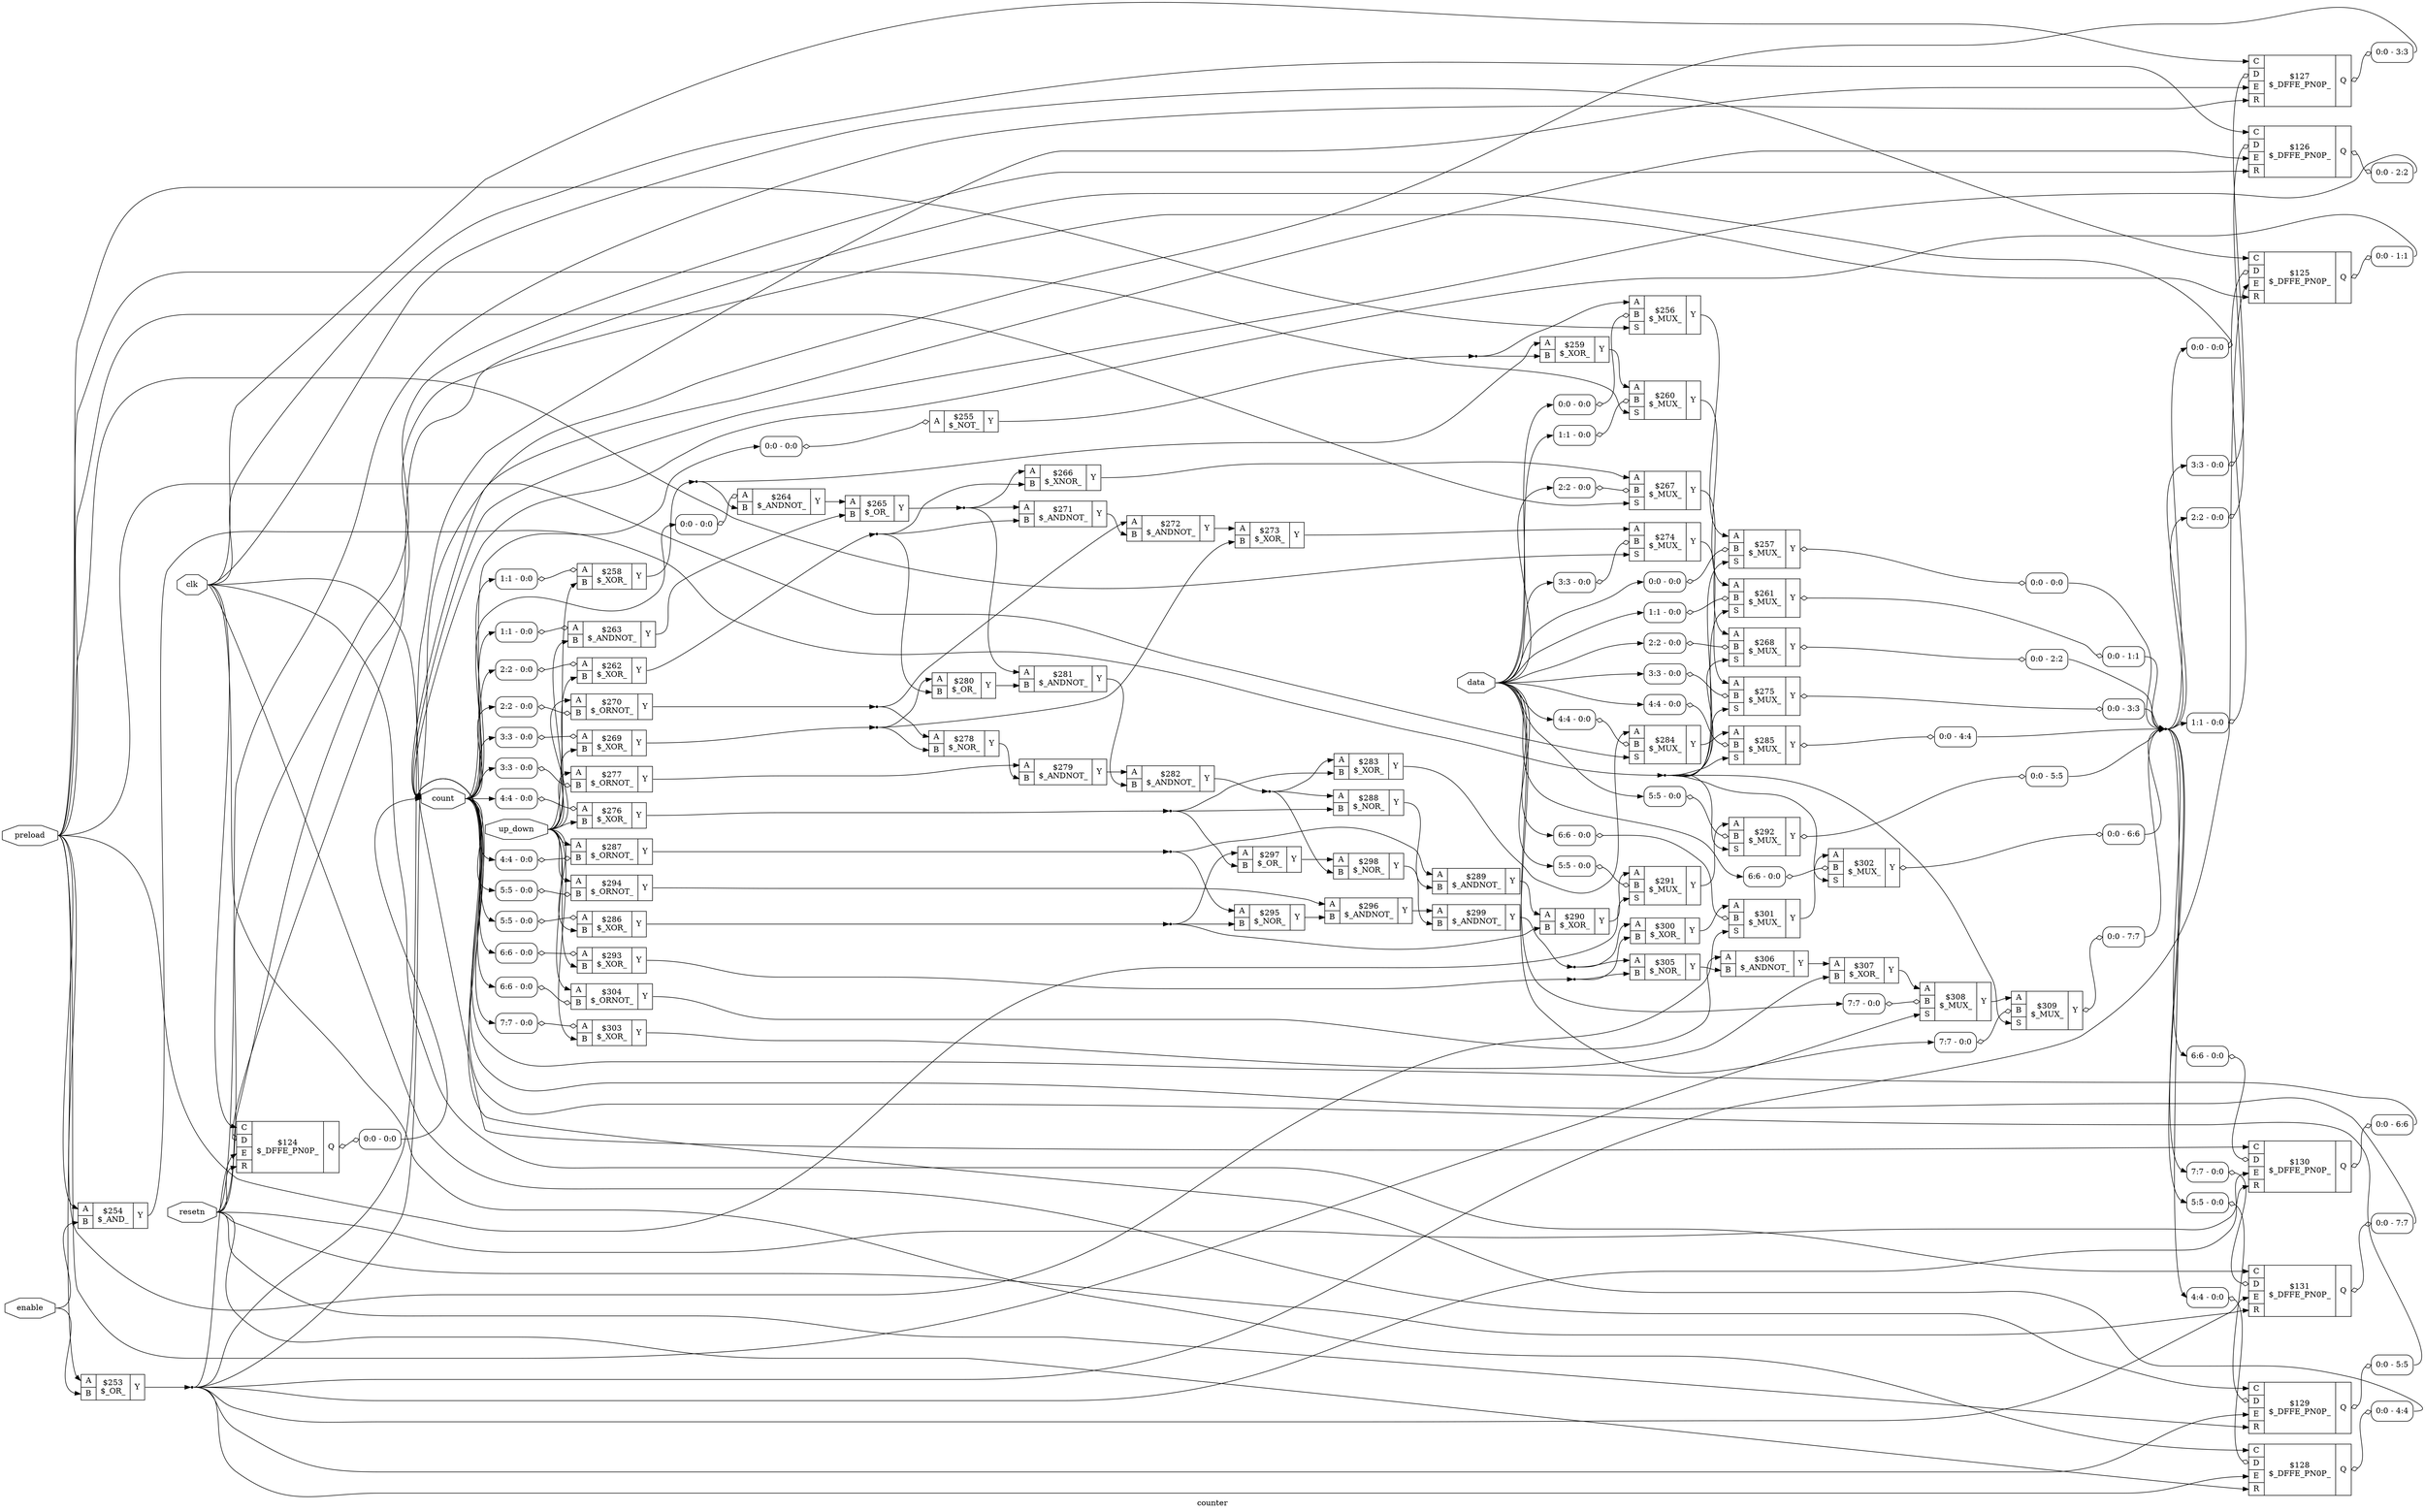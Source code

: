 digraph "counter" {
label="counter";
rankdir="LR";
remincross=true;
n51 [ shape=octagon, label="clk", color="black", fontcolor="black" ];
n52 [ shape=octagon, label="count", color="black", fontcolor="black" ];
n53 [ shape=octagon, label="data", color="black", fontcolor="black" ];
n54 [ shape=octagon, label="enable", color="black", fontcolor="black" ];
n55 [ shape=octagon, label="preload", color="black", fontcolor="black" ];
n56 [ shape=octagon, label="resetn", color="black", fontcolor="black" ];
n57 [ shape=octagon, label="up_down", color="black", fontcolor="black" ];
c61 [ shape=record, label="{{<p58> A|<p59> B}|$253\n$_OR_|{<p60> Y}}",  ];
c62 [ shape=record, label="{{<p58> A|<p59> B}|$254\n$_AND_|{<p60> Y}}",  ];
c63 [ shape=record, label="{{<p58> A}|$255\n$_NOT_|{<p60> Y}}",  ];
x0 [ shape=record, style=rounded, label="<s0> 0:0 - 0:0 ", color="black", fontcolor="black" ];
x0:e -> c63:p58:w [arrowhead=odiamond, arrowtail=odiamond, dir=both, color="black", fontcolor="black", label=""];
c65 [ shape=record, label="{{<p58> A|<p59> B|<p64> S}|$256\n$_MUX_|{<p60> Y}}",  ];
x1 [ shape=record, style=rounded, label="<s0> 0:0 - 0:0 ", color="black", fontcolor="black" ];
x1:e -> c65:p59:w [arrowhead=odiamond, arrowtail=odiamond, dir=both, color="black", fontcolor="black", label=""];
c66 [ shape=record, label="{{<p58> A|<p59> B|<p64> S}|$257\n$_MUX_|{<p60> Y}}",  ];
x2 [ shape=record, style=rounded, label="<s0> 0:0 - 0:0 ", color="black", fontcolor="black" ];
x2:e -> c66:p59:w [arrowhead=odiamond, arrowtail=odiamond, dir=both, color="black", fontcolor="black", label=""];
x3 [ shape=record, style=rounded, label="<s0> 0:0 - 0:0 ", color="black", fontcolor="black" ];
c66:p60:e -> x3:w [arrowhead=odiamond, arrowtail=odiamond, dir=both, color="black", fontcolor="black", label=""];
c67 [ shape=record, label="{{<p58> A|<p59> B}|$258\n$_XOR_|{<p60> Y}}",  ];
x4 [ shape=record, style=rounded, label="<s0> 1:1 - 0:0 ", color="black", fontcolor="black" ];
x4:e -> c67:p58:w [arrowhead=odiamond, arrowtail=odiamond, dir=both, color="black", fontcolor="black", label=""];
c68 [ shape=record, label="{{<p58> A|<p59> B}|$259\n$_XOR_|{<p60> Y}}",  ];
c69 [ shape=record, label="{{<p58> A|<p59> B|<p64> S}|$260\n$_MUX_|{<p60> Y}}",  ];
x5 [ shape=record, style=rounded, label="<s0> 1:1 - 0:0 ", color="black", fontcolor="black" ];
x5:e -> c69:p59:w [arrowhead=odiamond, arrowtail=odiamond, dir=both, color="black", fontcolor="black", label=""];
c70 [ shape=record, label="{{<p58> A|<p59> B|<p64> S}|$261\n$_MUX_|{<p60> Y}}",  ];
x6 [ shape=record, style=rounded, label="<s0> 1:1 - 0:0 ", color="black", fontcolor="black" ];
x6:e -> c70:p59:w [arrowhead=odiamond, arrowtail=odiamond, dir=both, color="black", fontcolor="black", label=""];
x7 [ shape=record, style=rounded, label="<s0> 0:0 - 1:1 ", color="black", fontcolor="black" ];
c70:p60:e -> x7:w [arrowhead=odiamond, arrowtail=odiamond, dir=both, color="black", fontcolor="black", label=""];
c71 [ shape=record, label="{{<p58> A|<p59> B}|$262\n$_XOR_|{<p60> Y}}",  ];
x8 [ shape=record, style=rounded, label="<s0> 2:2 - 0:0 ", color="black", fontcolor="black" ];
x8:e -> c71:p58:w [arrowhead=odiamond, arrowtail=odiamond, dir=both, color="black", fontcolor="black", label=""];
c72 [ shape=record, label="{{<p58> A|<p59> B}|$263\n$_ANDNOT_|{<p60> Y}}",  ];
x9 [ shape=record, style=rounded, label="<s0> 1:1 - 0:0 ", color="black", fontcolor="black" ];
x9:e -> c72:p58:w [arrowhead=odiamond, arrowtail=odiamond, dir=both, color="black", fontcolor="black", label=""];
c73 [ shape=record, label="{{<p58> A|<p59> B}|$264\n$_ANDNOT_|{<p60> Y}}",  ];
x10 [ shape=record, style=rounded, label="<s0> 0:0 - 0:0 ", color="black", fontcolor="black" ];
x10:e -> c73:p58:w [arrowhead=odiamond, arrowtail=odiamond, dir=both, color="black", fontcolor="black", label=""];
c74 [ shape=record, label="{{<p58> A|<p59> B}|$265\n$_OR_|{<p60> Y}}",  ];
c75 [ shape=record, label="{{<p58> A|<p59> B}|$266\n$_XNOR_|{<p60> Y}}",  ];
c76 [ shape=record, label="{{<p58> A|<p59> B|<p64> S}|$267\n$_MUX_|{<p60> Y}}",  ];
x11 [ shape=record, style=rounded, label="<s0> 2:2 - 0:0 ", color="black", fontcolor="black" ];
x11:e -> c76:p59:w [arrowhead=odiamond, arrowtail=odiamond, dir=both, color="black", fontcolor="black", label=""];
c77 [ shape=record, label="{{<p58> A|<p59> B|<p64> S}|$268\n$_MUX_|{<p60> Y}}",  ];
x12 [ shape=record, style=rounded, label="<s0> 2:2 - 0:0 ", color="black", fontcolor="black" ];
x12:e -> c77:p59:w [arrowhead=odiamond, arrowtail=odiamond, dir=both, color="black", fontcolor="black", label=""];
x13 [ shape=record, style=rounded, label="<s0> 0:0 - 2:2 ", color="black", fontcolor="black" ];
c77:p60:e -> x13:w [arrowhead=odiamond, arrowtail=odiamond, dir=both, color="black", fontcolor="black", label=""];
c78 [ shape=record, label="{{<p58> A|<p59> B}|$269\n$_XOR_|{<p60> Y}}",  ];
x14 [ shape=record, style=rounded, label="<s0> 3:3 - 0:0 ", color="black", fontcolor="black" ];
x14:e -> c78:p58:w [arrowhead=odiamond, arrowtail=odiamond, dir=both, color="black", fontcolor="black", label=""];
c79 [ shape=record, label="{{<p58> A|<p59> B}|$270\n$_ORNOT_|{<p60> Y}}",  ];
x15 [ shape=record, style=rounded, label="<s0> 2:2 - 0:0 ", color="black", fontcolor="black" ];
x15:e -> c79:p59:w [arrowhead=odiamond, arrowtail=odiamond, dir=both, color="black", fontcolor="black", label=""];
c80 [ shape=record, label="{{<p58> A|<p59> B}|$271\n$_ANDNOT_|{<p60> Y}}",  ];
c81 [ shape=record, label="{{<p58> A|<p59> B}|$272\n$_ANDNOT_|{<p60> Y}}",  ];
c82 [ shape=record, label="{{<p58> A|<p59> B}|$273\n$_XOR_|{<p60> Y}}",  ];
c83 [ shape=record, label="{{<p58> A|<p59> B|<p64> S}|$274\n$_MUX_|{<p60> Y}}",  ];
x16 [ shape=record, style=rounded, label="<s0> 3:3 - 0:0 ", color="black", fontcolor="black" ];
x16:e -> c83:p59:w [arrowhead=odiamond, arrowtail=odiamond, dir=both, color="black", fontcolor="black", label=""];
c84 [ shape=record, label="{{<p58> A|<p59> B|<p64> S}|$275\n$_MUX_|{<p60> Y}}",  ];
x17 [ shape=record, style=rounded, label="<s0> 3:3 - 0:0 ", color="black", fontcolor="black" ];
x17:e -> c84:p59:w [arrowhead=odiamond, arrowtail=odiamond, dir=both, color="black", fontcolor="black", label=""];
x18 [ shape=record, style=rounded, label="<s0> 0:0 - 3:3 ", color="black", fontcolor="black" ];
c84:p60:e -> x18:w [arrowhead=odiamond, arrowtail=odiamond, dir=both, color="black", fontcolor="black", label=""];
c85 [ shape=record, label="{{<p58> A|<p59> B}|$276\n$_XOR_|{<p60> Y}}",  ];
x19 [ shape=record, style=rounded, label="<s0> 4:4 - 0:0 ", color="black", fontcolor="black" ];
x19:e -> c85:p58:w [arrowhead=odiamond, arrowtail=odiamond, dir=both, color="black", fontcolor="black", label=""];
c86 [ shape=record, label="{{<p58> A|<p59> B}|$277\n$_ORNOT_|{<p60> Y}}",  ];
x20 [ shape=record, style=rounded, label="<s0> 3:3 - 0:0 ", color="black", fontcolor="black" ];
x20:e -> c86:p59:w [arrowhead=odiamond, arrowtail=odiamond, dir=both, color="black", fontcolor="black", label=""];
c87 [ shape=record, label="{{<p58> A|<p59> B}|$278\n$_NOR_|{<p60> Y}}",  ];
c88 [ shape=record, label="{{<p58> A|<p59> B}|$279\n$_ANDNOT_|{<p60> Y}}",  ];
c89 [ shape=record, label="{{<p58> A|<p59> B}|$280\n$_OR_|{<p60> Y}}",  ];
c90 [ shape=record, label="{{<p58> A|<p59> B}|$281\n$_ANDNOT_|{<p60> Y}}",  ];
c91 [ shape=record, label="{{<p58> A|<p59> B}|$282\n$_ANDNOT_|{<p60> Y}}",  ];
c92 [ shape=record, label="{{<p58> A|<p59> B}|$283\n$_XOR_|{<p60> Y}}",  ];
c93 [ shape=record, label="{{<p58> A|<p59> B|<p64> S}|$284\n$_MUX_|{<p60> Y}}",  ];
x21 [ shape=record, style=rounded, label="<s0> 4:4 - 0:0 ", color="black", fontcolor="black" ];
x21:e -> c93:p59:w [arrowhead=odiamond, arrowtail=odiamond, dir=both, color="black", fontcolor="black", label=""];
c94 [ shape=record, label="{{<p58> A|<p59> B|<p64> S}|$285\n$_MUX_|{<p60> Y}}",  ];
x22 [ shape=record, style=rounded, label="<s0> 4:4 - 0:0 ", color="black", fontcolor="black" ];
x22:e -> c94:p59:w [arrowhead=odiamond, arrowtail=odiamond, dir=both, color="black", fontcolor="black", label=""];
x23 [ shape=record, style=rounded, label="<s0> 0:0 - 4:4 ", color="black", fontcolor="black" ];
c94:p60:e -> x23:w [arrowhead=odiamond, arrowtail=odiamond, dir=both, color="black", fontcolor="black", label=""];
c95 [ shape=record, label="{{<p58> A|<p59> B}|$286\n$_XOR_|{<p60> Y}}",  ];
x24 [ shape=record, style=rounded, label="<s0> 5:5 - 0:0 ", color="black", fontcolor="black" ];
x24:e -> c95:p58:w [arrowhead=odiamond, arrowtail=odiamond, dir=both, color="black", fontcolor="black", label=""];
c96 [ shape=record, label="{{<p58> A|<p59> B}|$287\n$_ORNOT_|{<p60> Y}}",  ];
x25 [ shape=record, style=rounded, label="<s0> 4:4 - 0:0 ", color="black", fontcolor="black" ];
x25:e -> c96:p59:w [arrowhead=odiamond, arrowtail=odiamond, dir=both, color="black", fontcolor="black", label=""];
c97 [ shape=record, label="{{<p58> A|<p59> B}|$288\n$_NOR_|{<p60> Y}}",  ];
c98 [ shape=record, label="{{<p58> A|<p59> B}|$289\n$_ANDNOT_|{<p60> Y}}",  ];
c99 [ shape=record, label="{{<p58> A|<p59> B}|$290\n$_XOR_|{<p60> Y}}",  ];
c100 [ shape=record, label="{{<p58> A|<p59> B|<p64> S}|$291\n$_MUX_|{<p60> Y}}",  ];
x26 [ shape=record, style=rounded, label="<s0> 5:5 - 0:0 ", color="black", fontcolor="black" ];
x26:e -> c100:p59:w [arrowhead=odiamond, arrowtail=odiamond, dir=both, color="black", fontcolor="black", label=""];
c101 [ shape=record, label="{{<p58> A|<p59> B|<p64> S}|$292\n$_MUX_|{<p60> Y}}",  ];
x27 [ shape=record, style=rounded, label="<s0> 5:5 - 0:0 ", color="black", fontcolor="black" ];
x27:e -> c101:p59:w [arrowhead=odiamond, arrowtail=odiamond, dir=both, color="black", fontcolor="black", label=""];
x28 [ shape=record, style=rounded, label="<s0> 0:0 - 5:5 ", color="black", fontcolor="black" ];
c101:p60:e -> x28:w [arrowhead=odiamond, arrowtail=odiamond, dir=both, color="black", fontcolor="black", label=""];
c102 [ shape=record, label="{{<p58> A|<p59> B}|$293\n$_XOR_|{<p60> Y}}",  ];
x29 [ shape=record, style=rounded, label="<s0> 6:6 - 0:0 ", color="black", fontcolor="black" ];
x29:e -> c102:p58:w [arrowhead=odiamond, arrowtail=odiamond, dir=both, color="black", fontcolor="black", label=""];
c103 [ shape=record, label="{{<p58> A|<p59> B}|$294\n$_ORNOT_|{<p60> Y}}",  ];
x30 [ shape=record, style=rounded, label="<s0> 5:5 - 0:0 ", color="black", fontcolor="black" ];
x30:e -> c103:p59:w [arrowhead=odiamond, arrowtail=odiamond, dir=both, color="black", fontcolor="black", label=""];
c104 [ shape=record, label="{{<p58> A|<p59> B}|$295\n$_NOR_|{<p60> Y}}",  ];
c105 [ shape=record, label="{{<p58> A|<p59> B}|$296\n$_ANDNOT_|{<p60> Y}}",  ];
c106 [ shape=record, label="{{<p58> A|<p59> B}|$297\n$_OR_|{<p60> Y}}",  ];
c107 [ shape=record, label="{{<p58> A|<p59> B}|$298\n$_NOR_|{<p60> Y}}",  ];
c108 [ shape=record, label="{{<p58> A|<p59> B}|$299\n$_ANDNOT_|{<p60> Y}}",  ];
c109 [ shape=record, label="{{<p58> A|<p59> B}|$300\n$_XOR_|{<p60> Y}}",  ];
c110 [ shape=record, label="{{<p58> A|<p59> B|<p64> S}|$301\n$_MUX_|{<p60> Y}}",  ];
x31 [ shape=record, style=rounded, label="<s0> 6:6 - 0:0 ", color="black", fontcolor="black" ];
x31:e -> c110:p59:w [arrowhead=odiamond, arrowtail=odiamond, dir=both, color="black", fontcolor="black", label=""];
c111 [ shape=record, label="{{<p58> A|<p59> B|<p64> S}|$302\n$_MUX_|{<p60> Y}}",  ];
x32 [ shape=record, style=rounded, label="<s0> 6:6 - 0:0 ", color="black", fontcolor="black" ];
x32:e -> c111:p59:w [arrowhead=odiamond, arrowtail=odiamond, dir=both, color="black", fontcolor="black", label=""];
x33 [ shape=record, style=rounded, label="<s0> 0:0 - 6:6 ", color="black", fontcolor="black" ];
c111:p60:e -> x33:w [arrowhead=odiamond, arrowtail=odiamond, dir=both, color="black", fontcolor="black", label=""];
c112 [ shape=record, label="{{<p58> A|<p59> B}|$303\n$_XOR_|{<p60> Y}}",  ];
x34 [ shape=record, style=rounded, label="<s0> 7:7 - 0:0 ", color="black", fontcolor="black" ];
x34:e -> c112:p58:w [arrowhead=odiamond, arrowtail=odiamond, dir=both, color="black", fontcolor="black", label=""];
c113 [ shape=record, label="{{<p58> A|<p59> B}|$304\n$_ORNOT_|{<p60> Y}}",  ];
x35 [ shape=record, style=rounded, label="<s0> 6:6 - 0:0 ", color="black", fontcolor="black" ];
x35:e -> c113:p59:w [arrowhead=odiamond, arrowtail=odiamond, dir=both, color="black", fontcolor="black", label=""];
c114 [ shape=record, label="{{<p58> A|<p59> B}|$305\n$_NOR_|{<p60> Y}}",  ];
c115 [ shape=record, label="{{<p58> A|<p59> B}|$306\n$_ANDNOT_|{<p60> Y}}",  ];
c116 [ shape=record, label="{{<p58> A|<p59> B}|$307\n$_XOR_|{<p60> Y}}",  ];
c117 [ shape=record, label="{{<p58> A|<p59> B|<p64> S}|$308\n$_MUX_|{<p60> Y}}",  ];
x36 [ shape=record, style=rounded, label="<s0> 7:7 - 0:0 ", color="black", fontcolor="black" ];
x36:e -> c117:p59:w [arrowhead=odiamond, arrowtail=odiamond, dir=both, color="black", fontcolor="black", label=""];
c118 [ shape=record, label="{{<p58> A|<p59> B|<p64> S}|$309\n$_MUX_|{<p60> Y}}",  ];
x37 [ shape=record, style=rounded, label="<s0> 7:7 - 0:0 ", color="black", fontcolor="black" ];
x37:e -> c118:p59:w [arrowhead=odiamond, arrowtail=odiamond, dir=both, color="black", fontcolor="black", label=""];
x38 [ shape=record, style=rounded, label="<s0> 0:0 - 7:7 ", color="black", fontcolor="black" ];
c118:p60:e -> x38:w [arrowhead=odiamond, arrowtail=odiamond, dir=both, color="black", fontcolor="black", label=""];
c124 [ shape=record, label="{{<p119> C|<p120> D|<p121> E|<p122> R}|$124\n$_DFFE_PN0P_|{<p123> Q}}",  ];
x39 [ shape=record, style=rounded, label="<s0> 0:0 - 0:0 ", color="black", fontcolor="black" ];
x39:e -> c124:p120:w [arrowhead=odiamond, arrowtail=odiamond, dir=both, color="black", fontcolor="black", label=""];
x40 [ shape=record, style=rounded, label="<s0> 0:0 - 0:0 ", color="black", fontcolor="black" ];
c124:p123:e -> x40:w [arrowhead=odiamond, arrowtail=odiamond, dir=both, color="black", fontcolor="black", label=""];
c125 [ shape=record, label="{{<p119> C|<p120> D|<p121> E|<p122> R}|$125\n$_DFFE_PN0P_|{<p123> Q}}",  ];
x41 [ shape=record, style=rounded, label="<s0> 1:1 - 0:0 ", color="black", fontcolor="black" ];
x41:e -> c125:p120:w [arrowhead=odiamond, arrowtail=odiamond, dir=both, color="black", fontcolor="black", label=""];
x42 [ shape=record, style=rounded, label="<s0> 0:0 - 1:1 ", color="black", fontcolor="black" ];
c125:p123:e -> x42:w [arrowhead=odiamond, arrowtail=odiamond, dir=both, color="black", fontcolor="black", label=""];
c126 [ shape=record, label="{{<p119> C|<p120> D|<p121> E|<p122> R}|$126\n$_DFFE_PN0P_|{<p123> Q}}",  ];
x43 [ shape=record, style=rounded, label="<s0> 2:2 - 0:0 ", color="black", fontcolor="black" ];
x43:e -> c126:p120:w [arrowhead=odiamond, arrowtail=odiamond, dir=both, color="black", fontcolor="black", label=""];
x44 [ shape=record, style=rounded, label="<s0> 0:0 - 2:2 ", color="black", fontcolor="black" ];
c126:p123:e -> x44:w [arrowhead=odiamond, arrowtail=odiamond, dir=both, color="black", fontcolor="black", label=""];
c127 [ shape=record, label="{{<p119> C|<p120> D|<p121> E|<p122> R}|$127\n$_DFFE_PN0P_|{<p123> Q}}",  ];
x45 [ shape=record, style=rounded, label="<s0> 3:3 - 0:0 ", color="black", fontcolor="black" ];
x45:e -> c127:p120:w [arrowhead=odiamond, arrowtail=odiamond, dir=both, color="black", fontcolor="black", label=""];
x46 [ shape=record, style=rounded, label="<s0> 0:0 - 3:3 ", color="black", fontcolor="black" ];
c127:p123:e -> x46:w [arrowhead=odiamond, arrowtail=odiamond, dir=both, color="black", fontcolor="black", label=""];
c128 [ shape=record, label="{{<p119> C|<p120> D|<p121> E|<p122> R}|$128\n$_DFFE_PN0P_|{<p123> Q}}",  ];
x47 [ shape=record, style=rounded, label="<s0> 4:4 - 0:0 ", color="black", fontcolor="black" ];
x47:e -> c128:p120:w [arrowhead=odiamond, arrowtail=odiamond, dir=both, color="black", fontcolor="black", label=""];
x48 [ shape=record, style=rounded, label="<s0> 0:0 - 4:4 ", color="black", fontcolor="black" ];
c128:p123:e -> x48:w [arrowhead=odiamond, arrowtail=odiamond, dir=both, color="black", fontcolor="black", label=""];
c129 [ shape=record, label="{{<p119> C|<p120> D|<p121> E|<p122> R}|$129\n$_DFFE_PN0P_|{<p123> Q}}",  ];
x49 [ shape=record, style=rounded, label="<s0> 5:5 - 0:0 ", color="black", fontcolor="black" ];
x49:e -> c129:p120:w [arrowhead=odiamond, arrowtail=odiamond, dir=both, color="black", fontcolor="black", label=""];
x50 [ shape=record, style=rounded, label="<s0> 0:0 - 5:5 ", color="black", fontcolor="black" ];
c129:p123:e -> x50:w [arrowhead=odiamond, arrowtail=odiamond, dir=both, color="black", fontcolor="black", label=""];
c130 [ shape=record, label="{{<p119> C|<p120> D|<p121> E|<p122> R}|$130\n$_DFFE_PN0P_|{<p123> Q}}",  ];
x51 [ shape=record, style=rounded, label="<s0> 6:6 - 0:0 ", color="black", fontcolor="black" ];
x51:e -> c130:p120:w [arrowhead=odiamond, arrowtail=odiamond, dir=both, color="black", fontcolor="black", label=""];
x52 [ shape=record, style=rounded, label="<s0> 0:0 - 6:6 ", color="black", fontcolor="black" ];
c130:p123:e -> x52:w [arrowhead=odiamond, arrowtail=odiamond, dir=both, color="black", fontcolor="black", label=""];
c131 [ shape=record, label="{{<p119> C|<p120> D|<p121> E|<p122> R}|$131\n$_DFFE_PN0P_|{<p123> Q}}",  ];
x53 [ shape=record, style=rounded, label="<s0> 7:7 - 0:0 ", color="black", fontcolor="black" ];
x53:e -> c131:p120:w [arrowhead=odiamond, arrowtail=odiamond, dir=both, color="black", fontcolor="black", label=""];
x54 [ shape=record, style=rounded, label="<s0> 0:0 - 7:7 ", color="black", fontcolor="black" ];
c131:p123:e -> x54:w [arrowhead=odiamond, arrowtail=odiamond, dir=both, color="black", fontcolor="black", label=""];
n1 [ shape=point ];
x13:s0:e -> n1:w [color="black", fontcolor="black", label=""];
x18:s0:e -> n1:w [color="black", fontcolor="black", label=""];
x23:s0:e -> n1:w [color="black", fontcolor="black", label=""];
x28:s0:e -> n1:w [color="black", fontcolor="black", label=""];
x33:s0:e -> n1:w [color="black", fontcolor="black", label=""];
x38:s0:e -> n1:w [color="black", fontcolor="black", label=""];
x3:s0:e -> n1:w [color="black", fontcolor="black", label=""];
x7:s0:e -> n1:w [color="black", fontcolor="black", label=""];
n1:e -> x39:s0:w [color="black", fontcolor="black", label=""];
n1:e -> x41:s0:w [color="black", fontcolor="black", label=""];
n1:e -> x43:s0:w [color="black", fontcolor="black", label=""];
n1:e -> x45:s0:w [color="black", fontcolor="black", label=""];
n1:e -> x47:s0:w [color="black", fontcolor="black", label=""];
n1:e -> x49:s0:w [color="black", fontcolor="black", label=""];
n1:e -> x51:s0:w [color="black", fontcolor="black", label=""];
n1:e -> x53:s0:w [color="black", fontcolor="black", label=""];
c72:p60:e -> c74:p59:w [color="black", fontcolor="black", label=""];
c73:p60:e -> c74:p58:w [color="black", fontcolor="black", label=""];
n12 [ shape=point ];
c74:p60:e -> n12:w [color="black", fontcolor="black", label=""];
n12:e -> c75:p58:w [color="black", fontcolor="black", label=""];
n12:e -> c80:p58:w [color="black", fontcolor="black", label=""];
n12:e -> c90:p58:w [color="black", fontcolor="black", label=""];
c75:p60:e -> c76:p58:w [color="black", fontcolor="black", label=""];
c76:p60:e -> c77:p58:w [color="black", fontcolor="black", label=""];
n15 [ shape=point ];
c78:p60:e -> n15:w [color="black", fontcolor="black", label=""];
n15:e -> c82:p59:w [color="black", fontcolor="black", label=""];
n15:e -> c87:p59:w [color="black", fontcolor="black", label=""];
n15:e -> c89:p58:w [color="black", fontcolor="black", label=""];
n16 [ shape=point ];
c79:p60:e -> n16:w [color="black", fontcolor="black", label=""];
n16:e -> c81:p58:w [color="black", fontcolor="black", label=""];
n16:e -> c87:p58:w [color="black", fontcolor="black", label=""];
c80:p60:e -> c81:p59:w [color="black", fontcolor="black", label=""];
c81:p60:e -> c82:p58:w [color="black", fontcolor="black", label=""];
c82:p60:e -> c83:p58:w [color="black", fontcolor="black", label=""];
n2 [ shape=point ];
c61:p60:e -> n2:w [color="black", fontcolor="black", label=""];
n2:e -> c124:p121:w [color="black", fontcolor="black", label=""];
n2:e -> c125:p121:w [color="black", fontcolor="black", label=""];
n2:e -> c126:p121:w [color="black", fontcolor="black", label=""];
n2:e -> c127:p121:w [color="black", fontcolor="black", label=""];
n2:e -> c128:p121:w [color="black", fontcolor="black", label=""];
n2:e -> c129:p121:w [color="black", fontcolor="black", label=""];
n2:e -> c130:p121:w [color="black", fontcolor="black", label=""];
n2:e -> c131:p121:w [color="black", fontcolor="black", label=""];
c83:p60:e -> c84:p58:w [color="black", fontcolor="black", label=""];
n21 [ shape=point ];
c85:p60:e -> n21:w [color="black", fontcolor="black", label=""];
n21:e -> c106:p59:w [color="black", fontcolor="black", label=""];
n21:e -> c92:p59:w [color="black", fontcolor="black", label=""];
n21:e -> c97:p59:w [color="black", fontcolor="black", label=""];
c86:p60:e -> c88:p58:w [color="black", fontcolor="black", label=""];
c87:p60:e -> c88:p59:w [color="black", fontcolor="black", label=""];
c88:p60:e -> c91:p58:w [color="black", fontcolor="black", label=""];
c89:p60:e -> c90:p59:w [color="black", fontcolor="black", label=""];
c90:p60:e -> c91:p59:w [color="black", fontcolor="black", label=""];
n27 [ shape=point ];
c91:p60:e -> n27:w [color="black", fontcolor="black", label=""];
n27:e -> c107:p59:w [color="black", fontcolor="black", label=""];
n27:e -> c92:p58:w [color="black", fontcolor="black", label=""];
n27:e -> c97:p58:w [color="black", fontcolor="black", label=""];
c92:p60:e -> c93:p58:w [color="black", fontcolor="black", label=""];
c93:p60:e -> c94:p58:w [color="black", fontcolor="black", label=""];
n3 [ shape=point ];
c62:p60:e -> n3:w [color="black", fontcolor="black", label=""];
n3:e -> c101:p64:w [color="black", fontcolor="black", label=""];
n3:e -> c111:p64:w [color="black", fontcolor="black", label=""];
n3:e -> c118:p64:w [color="black", fontcolor="black", label=""];
n3:e -> c66:p64:w [color="black", fontcolor="black", label=""];
n3:e -> c70:p64:w [color="black", fontcolor="black", label=""];
n3:e -> c77:p64:w [color="black", fontcolor="black", label=""];
n3:e -> c84:p64:w [color="black", fontcolor="black", label=""];
n3:e -> c94:p64:w [color="black", fontcolor="black", label=""];
n30 [ shape=point ];
c95:p60:e -> n30:w [color="black", fontcolor="black", label=""];
n30:e -> c104:p59:w [color="black", fontcolor="black", label=""];
n30:e -> c106:p58:w [color="black", fontcolor="black", label=""];
n30:e -> c99:p59:w [color="black", fontcolor="black", label=""];
n31 [ shape=point ];
c96:p60:e -> n31:w [color="black", fontcolor="black", label=""];
n31:e -> c104:p58:w [color="black", fontcolor="black", label=""];
n31:e -> c98:p58:w [color="black", fontcolor="black", label=""];
c97:p60:e -> c98:p59:w [color="black", fontcolor="black", label=""];
c98:p60:e -> c99:p58:w [color="black", fontcolor="black", label=""];
c99:p60:e -> c100:p58:w [color="black", fontcolor="black", label=""];
c100:p60:e -> c101:p58:w [color="black", fontcolor="black", label=""];
n36 [ shape=point ];
c102:p60:e -> n36:w [color="black", fontcolor="black", label=""];
n36:e -> c109:p59:w [color="black", fontcolor="black", label=""];
n36:e -> c114:p59:w [color="black", fontcolor="black", label=""];
c103:p60:e -> c105:p58:w [color="black", fontcolor="black", label=""];
c104:p60:e -> c105:p59:w [color="black", fontcolor="black", label=""];
c105:p60:e -> c108:p58:w [color="black", fontcolor="black", label=""];
n4 [ shape=point ];
c63:p60:e -> n4:w [color="black", fontcolor="black", label=""];
n4:e -> c65:p58:w [color="black", fontcolor="black", label=""];
n4:e -> c68:p59:w [color="black", fontcolor="black", label=""];
c106:p60:e -> c107:p58:w [color="black", fontcolor="black", label=""];
c107:p60:e -> c108:p59:w [color="black", fontcolor="black", label=""];
n42 [ shape=point ];
c108:p60:e -> n42:w [color="black", fontcolor="black", label=""];
n42:e -> c109:p58:w [color="black", fontcolor="black", label=""];
n42:e -> c114:p58:w [color="black", fontcolor="black", label=""];
c109:p60:e -> c110:p58:w [color="black", fontcolor="black", label=""];
c110:p60:e -> c111:p58:w [color="black", fontcolor="black", label=""];
c112:p60:e -> c116:p59:w [color="black", fontcolor="black", label=""];
c113:p60:e -> c115:p58:w [color="black", fontcolor="black", label=""];
c114:p60:e -> c115:p59:w [color="black", fontcolor="black", label=""];
c115:p60:e -> c116:p58:w [color="black", fontcolor="black", label=""];
c116:p60:e -> c117:p58:w [color="black", fontcolor="black", label=""];
c65:p60:e -> c66:p58:w [color="black", fontcolor="black", label=""];
c117:p60:e -> c118:p58:w [color="black", fontcolor="black", label=""];
n51:e -> c124:p119:w [color="black", fontcolor="black", label=""];
n51:e -> c125:p119:w [color="black", fontcolor="black", label=""];
n51:e -> c126:p119:w [color="black", fontcolor="black", label=""];
n51:e -> c127:p119:w [color="black", fontcolor="black", label=""];
n51:e -> c128:p119:w [color="black", fontcolor="black", label=""];
n51:e -> c129:p119:w [color="black", fontcolor="black", label=""];
n51:e -> c130:p119:w [color="black", fontcolor="black", label=""];
n51:e -> c131:p119:w [color="black", fontcolor="black", label=""];
x40:s0:e -> n52:w [color="black", fontcolor="black", label=""];
x42:s0:e -> n52:w [color="black", fontcolor="black", label=""];
x44:s0:e -> n52:w [color="black", fontcolor="black", label=""];
x46:s0:e -> n52:w [color="black", fontcolor="black", label=""];
x48:s0:e -> n52:w [color="black", fontcolor="black", label=""];
x50:s0:e -> n52:w [color="black", fontcolor="black", label=""];
x52:s0:e -> n52:w [color="black", fontcolor="black", label=""];
x54:s0:e -> n52:w [color="black", fontcolor="black", label=""];
n52:e -> x0:s0:w [color="black", fontcolor="black", label=""];
n52:e -> x10:s0:w [color="black", fontcolor="black", label=""];
n52:e -> x14:s0:w [color="black", fontcolor="black", label=""];
n52:e -> x15:s0:w [color="black", fontcolor="black", label=""];
n52:e -> x19:s0:w [color="black", fontcolor="black", label=""];
n52:e -> x20:s0:w [color="black", fontcolor="black", label=""];
n52:e -> x24:s0:w [color="black", fontcolor="black", label=""];
n52:e -> x25:s0:w [color="black", fontcolor="black", label=""];
n52:e -> x29:s0:w [color="black", fontcolor="black", label=""];
n52:e -> x30:s0:w [color="black", fontcolor="black", label=""];
n52:e -> x34:s0:w [color="black", fontcolor="black", label=""];
n52:e -> x35:s0:w [color="black", fontcolor="black", label=""];
n52:e -> x4:s0:w [color="black", fontcolor="black", label=""];
n52:e -> x8:s0:w [color="black", fontcolor="black", label=""];
n52:e -> x9:s0:w [color="black", fontcolor="black", label=""];
n53:e -> x11:s0:w [color="black", fontcolor="black", label=""];
n53:e -> x12:s0:w [color="black", fontcolor="black", label=""];
n53:e -> x16:s0:w [color="black", fontcolor="black", label=""];
n53:e -> x17:s0:w [color="black", fontcolor="black", label=""];
n53:e -> x1:s0:w [color="black", fontcolor="black", label=""];
n53:e -> x21:s0:w [color="black", fontcolor="black", label=""];
n53:e -> x22:s0:w [color="black", fontcolor="black", label=""];
n53:e -> x26:s0:w [color="black", fontcolor="black", label=""];
n53:e -> x27:s0:w [color="black", fontcolor="black", label=""];
n53:e -> x2:s0:w [color="black", fontcolor="black", label=""];
n53:e -> x31:s0:w [color="black", fontcolor="black", label=""];
n53:e -> x32:s0:w [color="black", fontcolor="black", label=""];
n53:e -> x36:s0:w [color="black", fontcolor="black", label=""];
n53:e -> x37:s0:w [color="black", fontcolor="black", label=""];
n53:e -> x5:s0:w [color="black", fontcolor="black", label=""];
n53:e -> x6:s0:w [color="black", fontcolor="black", label=""];
n54:e -> c61:p59:w [color="black", fontcolor="black", label=""];
n54:e -> c62:p59:w [color="black", fontcolor="black", label=""];
n55:e -> c100:p64:w [color="black", fontcolor="black", label=""];
n55:e -> c110:p64:w [color="black", fontcolor="black", label=""];
n55:e -> c117:p64:w [color="black", fontcolor="black", label=""];
n55:e -> c61:p58:w [color="black", fontcolor="black", label=""];
n55:e -> c62:p58:w [color="black", fontcolor="black", label=""];
n55:e -> c65:p64:w [color="black", fontcolor="black", label=""];
n55:e -> c69:p64:w [color="black", fontcolor="black", label=""];
n55:e -> c76:p64:w [color="black", fontcolor="black", label=""];
n55:e -> c83:p64:w [color="black", fontcolor="black", label=""];
n55:e -> c93:p64:w [color="black", fontcolor="black", label=""];
n56:e -> c124:p122:w [color="black", fontcolor="black", label=""];
n56:e -> c125:p122:w [color="black", fontcolor="black", label=""];
n56:e -> c126:p122:w [color="black", fontcolor="black", label=""];
n56:e -> c127:p122:w [color="black", fontcolor="black", label=""];
n56:e -> c128:p122:w [color="black", fontcolor="black", label=""];
n56:e -> c129:p122:w [color="black", fontcolor="black", label=""];
n56:e -> c130:p122:w [color="black", fontcolor="black", label=""];
n56:e -> c131:p122:w [color="black", fontcolor="black", label=""];
n57:e -> c102:p59:w [color="black", fontcolor="black", label=""];
n57:e -> c103:p58:w [color="black", fontcolor="black", label=""];
n57:e -> c112:p59:w [color="black", fontcolor="black", label=""];
n57:e -> c113:p58:w [color="black", fontcolor="black", label=""];
n57:e -> c67:p59:w [color="black", fontcolor="black", label=""];
n57:e -> c71:p59:w [color="black", fontcolor="black", label=""];
n57:e -> c72:p59:w [color="black", fontcolor="black", label=""];
n57:e -> c78:p59:w [color="black", fontcolor="black", label=""];
n57:e -> c79:p58:w [color="black", fontcolor="black", label=""];
n57:e -> c85:p59:w [color="black", fontcolor="black", label=""];
n57:e -> c86:p58:w [color="black", fontcolor="black", label=""];
n57:e -> c95:p59:w [color="black", fontcolor="black", label=""];
n57:e -> c96:p58:w [color="black", fontcolor="black", label=""];
n6 [ shape=point ];
c67:p60:e -> n6:w [color="black", fontcolor="black", label=""];
n6:e -> c68:p58:w [color="black", fontcolor="black", label=""];
n6:e -> c73:p59:w [color="black", fontcolor="black", label=""];
c68:p60:e -> c69:p58:w [color="black", fontcolor="black", label=""];
c69:p60:e -> c70:p58:w [color="black", fontcolor="black", label=""];
n9 [ shape=point ];
c71:p60:e -> n9:w [color="black", fontcolor="black", label=""];
n9:e -> c75:p59:w [color="black", fontcolor="black", label=""];
n9:e -> c80:p59:w [color="black", fontcolor="black", label=""];
n9:e -> c89:p59:w [color="black", fontcolor="black", label=""];
}
